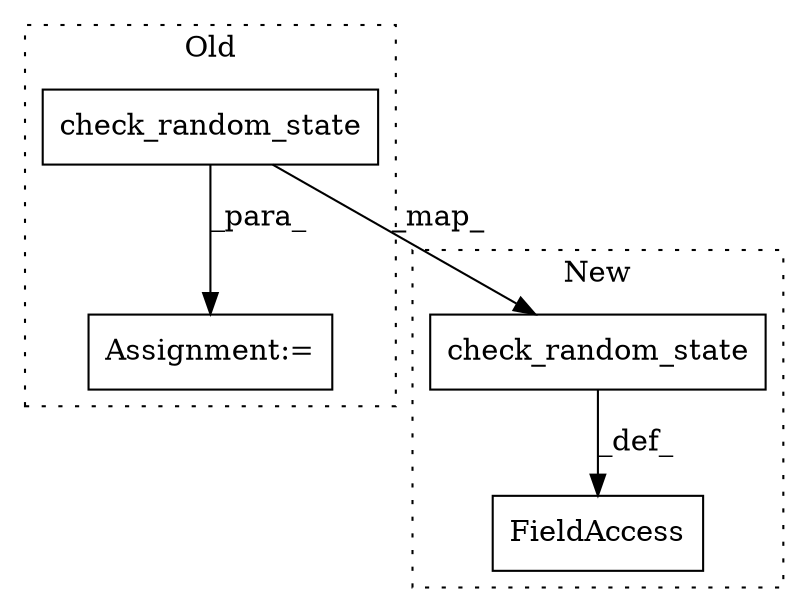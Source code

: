 digraph G {
subgraph cluster0 {
1 [label="check_random_state" a="32" s="462,482" l="19,1" shape="box"];
4 [label="Assignment:=" a="7" s="461" l="1" shape="box"];
label = "Old";
style="dotted";
}
subgraph cluster1 {
2 [label="check_random_state" a="32" s="583,603" l="19,1" shape="box"];
3 [label="FieldAccess" a="22" s="677" l="6" shape="box"];
label = "New";
style="dotted";
}
1 -> 4 [label="_para_"];
1 -> 2 [label="_map_"];
2 -> 3 [label="_def_"];
}